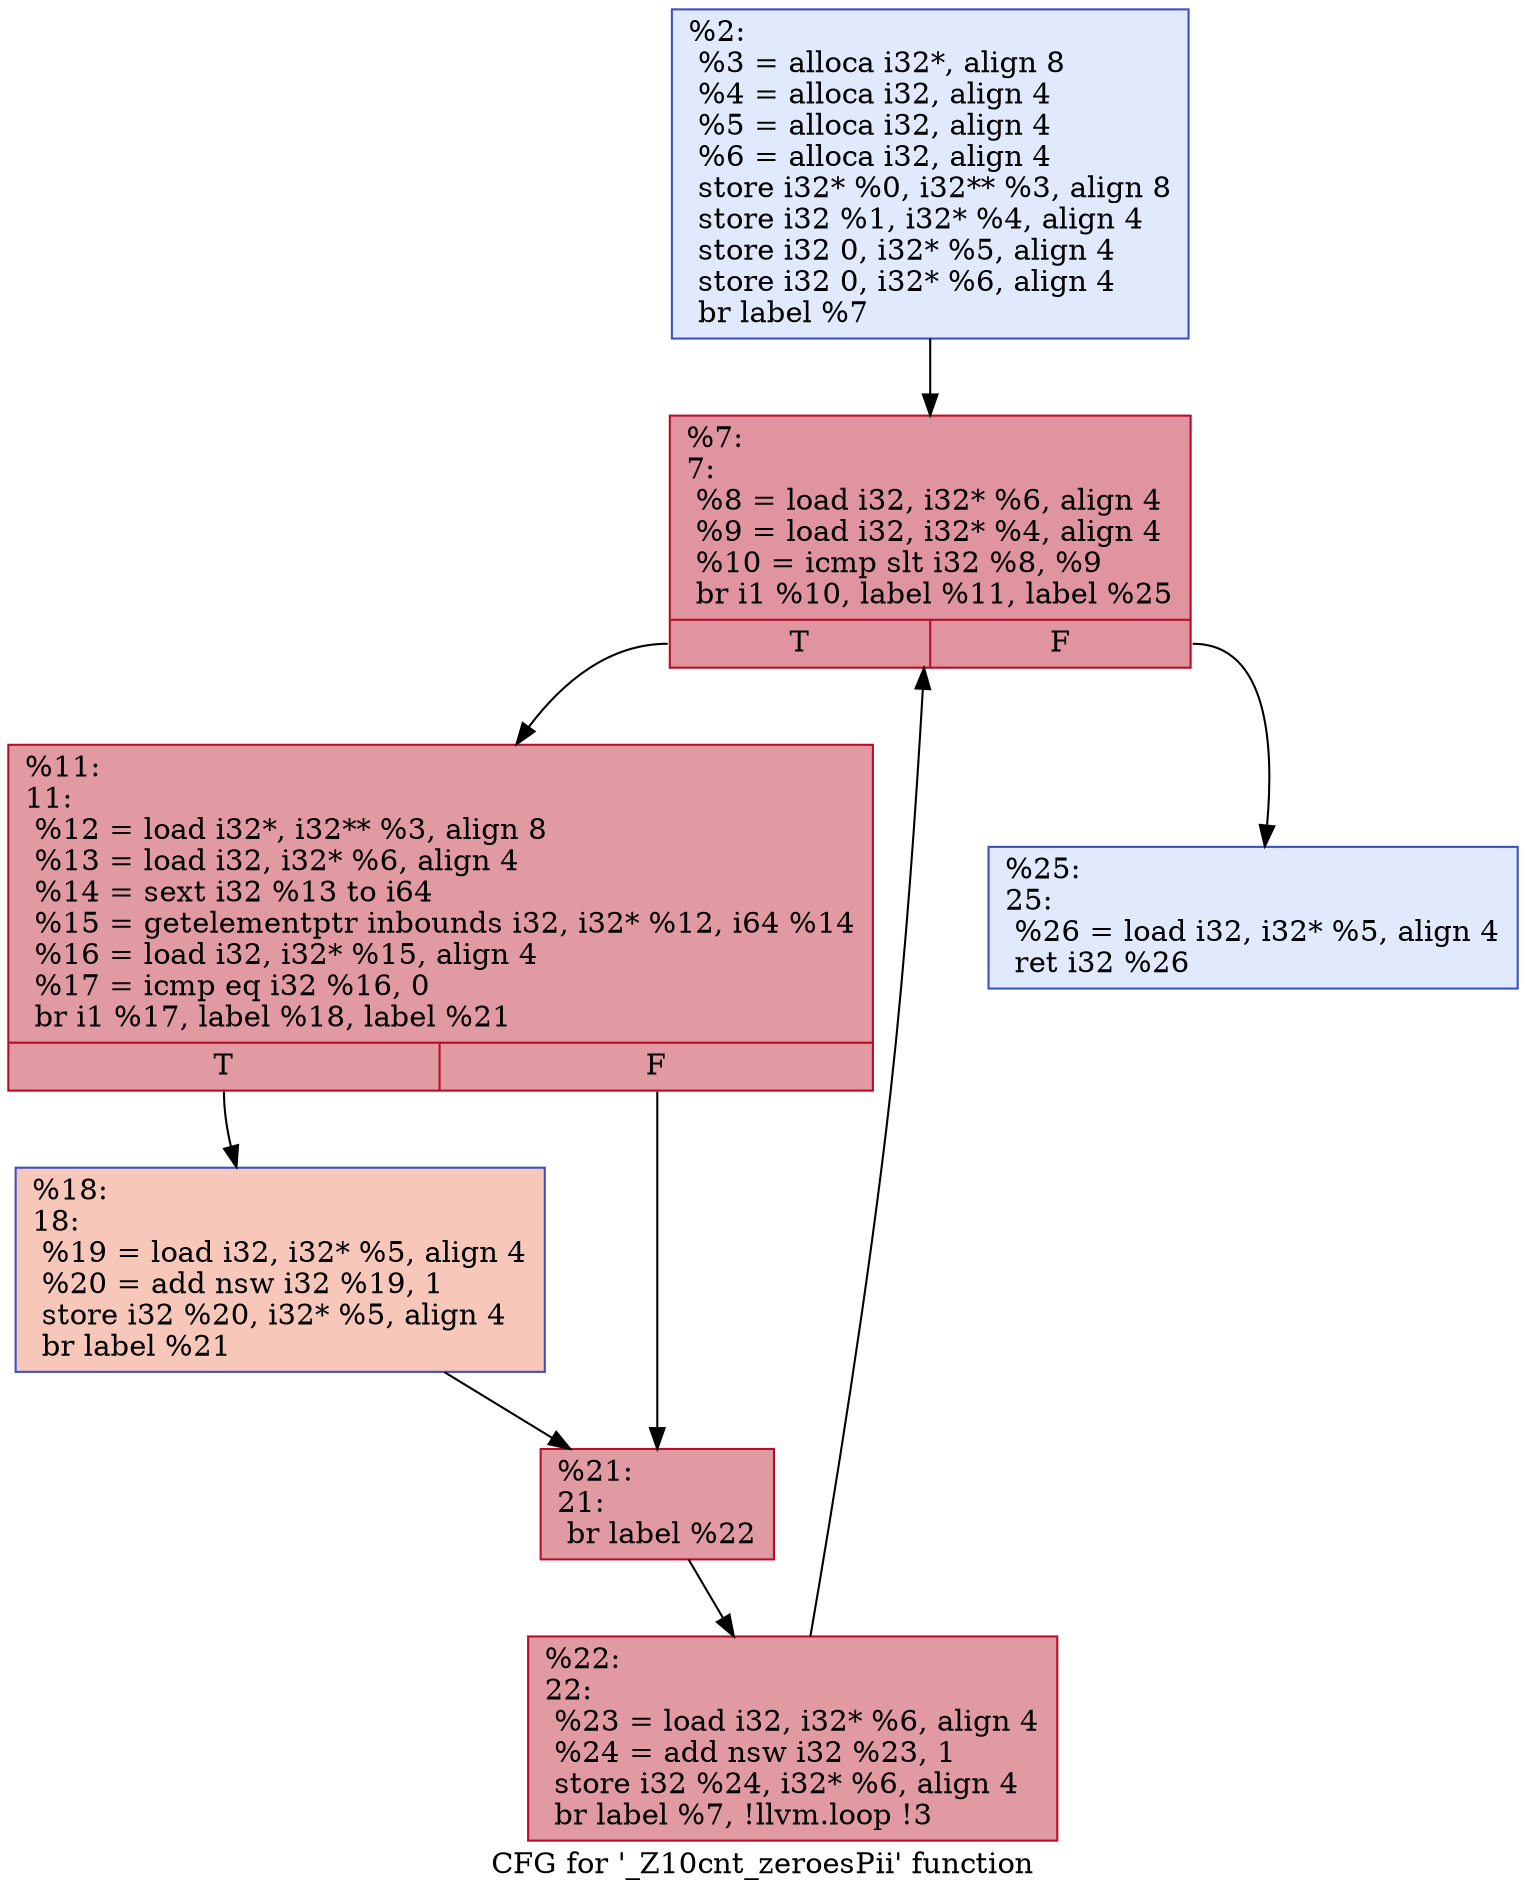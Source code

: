 digraph "CFG for '_Z10cnt_zeroesPii' function" {
	label="CFG for '_Z10cnt_zeroesPii' function";

	Node0x204047f1d90 [shape=record,color="#3d50c3ff", style=filled, fillcolor="#b9d0f970",label="{%2:\l  %3 = alloca i32*, align 8\l  %4 = alloca i32, align 4\l  %5 = alloca i32, align 4\l  %6 = alloca i32, align 4\l  store i32* %0, i32** %3, align 8\l  store i32 %1, i32* %4, align 4\l  store i32 0, i32* %5, align 4\l  store i32 0, i32* %6, align 4\l  br label %7\l}"];
	Node0x204047f1d90 -> Node0x204047f1a70;
	Node0x204047f1a70 [shape=record,color="#b70d28ff", style=filled, fillcolor="#b70d2870",label="{%7:\l7:                                                \l  %8 = load i32, i32* %6, align 4\l  %9 = load i32, i32* %4, align 4\l  %10 = icmp slt i32 %8, %9\l  br i1 %10, label %11, label %25\l|{<s0>T|<s1>F}}"];
	Node0x204047f1a70:s0 -> Node0x204047f1de0;
	Node0x204047f1a70:s1 -> Node0x204047f0ad0;
	Node0x204047f1de0 [shape=record,color="#b70d28ff", style=filled, fillcolor="#bb1b2c70",label="{%11:\l11:                                               \l  %12 = load i32*, i32** %3, align 8\l  %13 = load i32, i32* %6, align 4\l  %14 = sext i32 %13 to i64\l  %15 = getelementptr inbounds i32, i32* %12, i64 %14\l  %16 = load i32, i32* %15, align 4\l  %17 = icmp eq i32 %16, 0\l  br i1 %17, label %18, label %21\l|{<s0>T|<s1>F}}"];
	Node0x204047f1de0:s0 -> Node0x204047f10c0;
	Node0x204047f1de0:s1 -> Node0x204047f1570;
	Node0x204047f10c0 [shape=record,color="#3d50c3ff", style=filled, fillcolor="#ec7f6370",label="{%18:\l18:                                               \l  %19 = load i32, i32* %5, align 4\l  %20 = add nsw i32 %19, 1\l  store i32 %20, i32* %5, align 4\l  br label %21\l}"];
	Node0x204047f10c0 -> Node0x204047f1570;
	Node0x204047f1570 [shape=record,color="#b70d28ff", style=filled, fillcolor="#bb1b2c70",label="{%21:\l21:                                               \l  br label %22\l}"];
	Node0x204047f1570 -> Node0x204047f1160;
	Node0x204047f1160 [shape=record,color="#b70d28ff", style=filled, fillcolor="#bb1b2c70",label="{%22:\l22:                                               \l  %23 = load i32, i32* %6, align 4\l  %24 = add nsw i32 %23, 1\l  store i32 %24, i32* %6, align 4\l  br label %7, !llvm.loop !3\l}"];
	Node0x204047f1160 -> Node0x204047f1a70;
	Node0x204047f0ad0 [shape=record,color="#3d50c3ff", style=filled, fillcolor="#b9d0f970",label="{%25:\l25:                                               \l  %26 = load i32, i32* %5, align 4\l  ret i32 %26\l}"];
}
